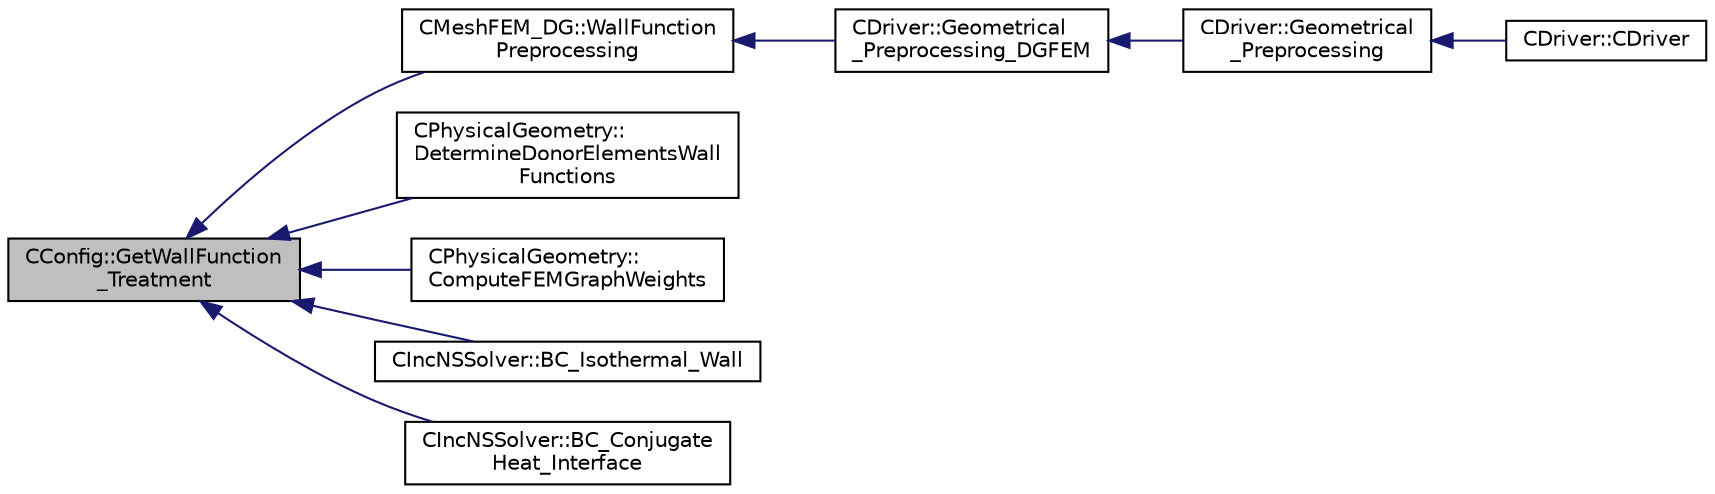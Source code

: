 digraph "CConfig::GetWallFunction_Treatment"
{
  edge [fontname="Helvetica",fontsize="10",labelfontname="Helvetica",labelfontsize="10"];
  node [fontname="Helvetica",fontsize="10",shape=record];
  rankdir="LR";
  Node13665 [label="CConfig::GetWallFunction\l_Treatment",height=0.2,width=0.4,color="black", fillcolor="grey75", style="filled", fontcolor="black"];
  Node13665 -> Node13666 [dir="back",color="midnightblue",fontsize="10",style="solid",fontname="Helvetica"];
  Node13666 [label="CMeshFEM_DG::WallFunction\lPreprocessing",height=0.2,width=0.4,color="black", fillcolor="white", style="filled",URL="$class_c_mesh_f_e_m___d_g.html#a098dcce939b1b802fc8946cbd4d9d0c6",tooltip="Function, which carries out the preprocessing tasks when wall functions are used. ..."];
  Node13666 -> Node13667 [dir="back",color="midnightblue",fontsize="10",style="solid",fontname="Helvetica"];
  Node13667 [label="CDriver::Geometrical\l_Preprocessing_DGFEM",height=0.2,width=0.4,color="black", fillcolor="white", style="filled",URL="$class_c_driver.html#a2d9ea1c3d957f03fa5e22fa55e3369a6",tooltip="Do the geometrical preprocessing for the DG FEM solver. "];
  Node13667 -> Node13668 [dir="back",color="midnightblue",fontsize="10",style="solid",fontname="Helvetica"];
  Node13668 [label="CDriver::Geometrical\l_Preprocessing",height=0.2,width=0.4,color="black", fillcolor="white", style="filled",URL="$class_c_driver.html#ad3d55fa299acdb779a7772bcee249004",tooltip="Construction of the edge-based data structure and the multigrid structure. "];
  Node13668 -> Node13669 [dir="back",color="midnightblue",fontsize="10",style="solid",fontname="Helvetica"];
  Node13669 [label="CDriver::CDriver",height=0.2,width=0.4,color="black", fillcolor="white", style="filled",URL="$class_c_driver.html#a3fca4a013a6efa9bbb38fe78a86b5f3d",tooltip="Constructor of the class. "];
  Node13665 -> Node13670 [dir="back",color="midnightblue",fontsize="10",style="solid",fontname="Helvetica"];
  Node13670 [label="CPhysicalGeometry::\lDetermineDonorElementsWall\lFunctions",height=0.2,width=0.4,color="black", fillcolor="white", style="filled",URL="$class_c_physical_geometry.html#acef4e18142b580bf09f21e5b71387d5f",tooltip="Determine the donor elements for the boundary elements on viscous wall boundaries when wall functions..."];
  Node13665 -> Node13671 [dir="back",color="midnightblue",fontsize="10",style="solid",fontname="Helvetica"];
  Node13671 [label="CPhysicalGeometry::\lComputeFEMGraphWeights",height=0.2,width=0.4,color="black", fillcolor="white", style="filled",URL="$class_c_physical_geometry.html#ac8396196dddd6caec922418eaf7d7a2a",tooltip="Compute the weights of the FEM graph for ParMETIS. "];
  Node13665 -> Node13672 [dir="back",color="midnightblue",fontsize="10",style="solid",fontname="Helvetica"];
  Node13672 [label="CIncNSSolver::BC_Isothermal_Wall",height=0.2,width=0.4,color="black", fillcolor="white", style="filled",URL="$class_c_inc_n_s_solver.html#aff9a4fe7596b26665f888b60a39d5076",tooltip="Impose an isothermal temperature condition at the wall. "];
  Node13665 -> Node13673 [dir="back",color="midnightblue",fontsize="10",style="solid",fontname="Helvetica"];
  Node13673 [label="CIncNSSolver::BC_Conjugate\lHeat_Interface",height=0.2,width=0.4,color="black", fillcolor="white", style="filled",URL="$class_c_inc_n_s_solver.html#a63488a5dc1ba150b2b0d74b389c9cfa7",tooltip="Impose the (received) conjugate heat variables. "];
}
